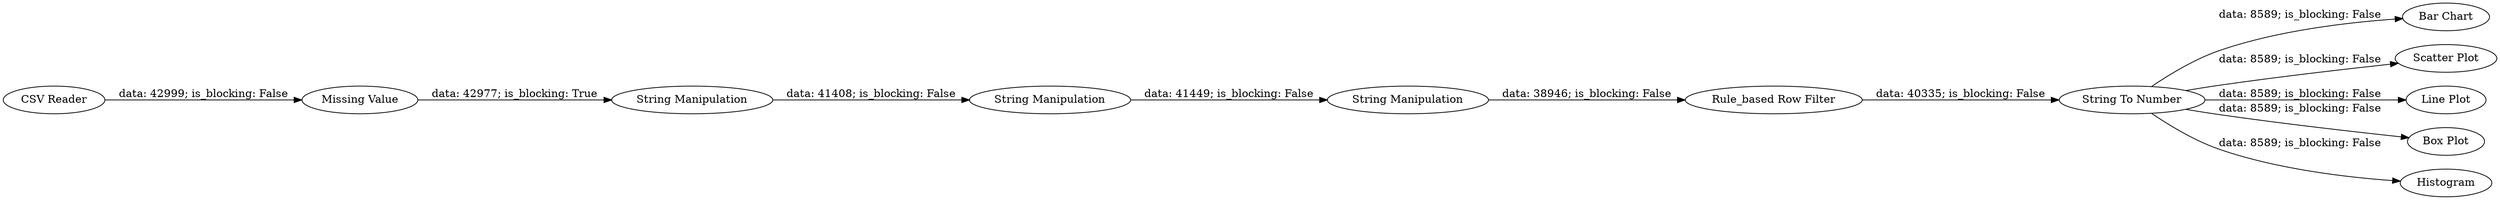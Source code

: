digraph {
	"2413398593723088593_6" [label="Rule_based Row Filter"]
	"2413398593723088593_4" [label="String Manipulation"]
	"2413398593723088593_5" [label="String Manipulation"]
	"2413398593723088593_1" [label="CSV Reader"]
	"2413398593723088593_7" [label="Bar Chart"]
	"2413398593723088593_2" [label="Missing Value"]
	"2413398593723088593_3" [label="String Manipulation"]
	"2413398593723088593_10" [label="Scatter Plot"]
	"2413398593723088593_9" [label="Line Plot"]
	"2413398593723088593_11" [label="Box Plot"]
	"2413398593723088593_12" [label="String To Number"]
	"2413398593723088593_8" [label=Histogram]
	"2413398593723088593_1" -> "2413398593723088593_2" [label="data: 42999; is_blocking: False"]
	"2413398593723088593_12" -> "2413398593723088593_11" [label="data: 8589; is_blocking: False"]
	"2413398593723088593_12" -> "2413398593723088593_10" [label="data: 8589; is_blocking: False"]
	"2413398593723088593_5" -> "2413398593723088593_6" [label="data: 38946; is_blocking: False"]
	"2413398593723088593_2" -> "2413398593723088593_3" [label="data: 42977; is_blocking: True"]
	"2413398593723088593_6" -> "2413398593723088593_12" [label="data: 40335; is_blocking: False"]
	"2413398593723088593_12" -> "2413398593723088593_8" [label="data: 8589; is_blocking: False"]
	"2413398593723088593_12" -> "2413398593723088593_7" [label="data: 8589; is_blocking: False"]
	"2413398593723088593_3" -> "2413398593723088593_4" [label="data: 41408; is_blocking: False"]
	"2413398593723088593_4" -> "2413398593723088593_5" [label="data: 41449; is_blocking: False"]
	"2413398593723088593_12" -> "2413398593723088593_9" [label="data: 8589; is_blocking: False"]
	rankdir=LR
}
